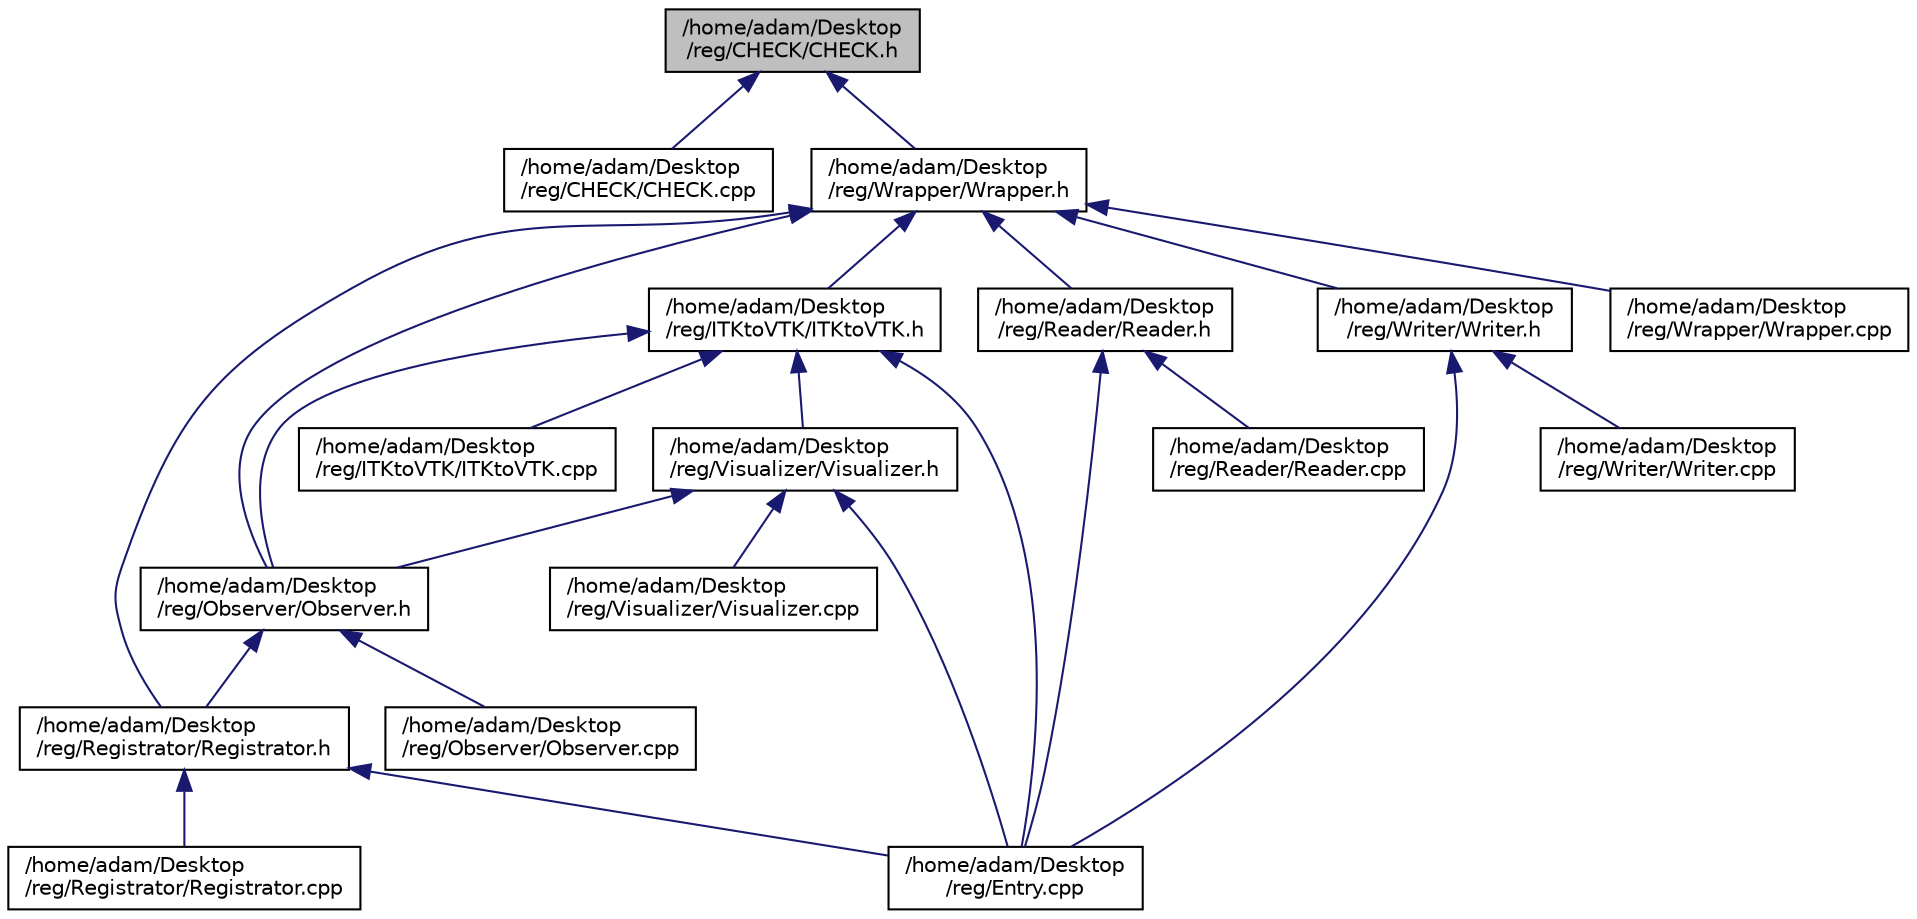digraph "/home/adam/Desktop/reg/CHECK/CHECK.h"
{
  edge [fontname="Helvetica",fontsize="10",labelfontname="Helvetica",labelfontsize="10"];
  node [fontname="Helvetica",fontsize="10",shape=record];
  Node4 [label="/home/adam/Desktop\l/reg/CHECK/CHECK.h",height=0.2,width=0.4,color="black", fillcolor="grey75", style="filled", fontcolor="black"];
  Node4 -> Node5 [dir="back",color="midnightblue",fontsize="10",style="solid"];
  Node5 [label="/home/adam/Desktop\l/reg/CHECK/CHECK.cpp",height=0.2,width=0.4,color="black", fillcolor="white", style="filled",URL="$_c_h_e_c_k_8cpp.html"];
  Node4 -> Node6 [dir="back",color="midnightblue",fontsize="10",style="solid"];
  Node6 [label="/home/adam/Desktop\l/reg/Wrapper/Wrapper.h",height=0.2,width=0.4,color="black", fillcolor="white", style="filled",URL="$_wrapper_8h.html"];
  Node6 -> Node7 [dir="back",color="midnightblue",fontsize="10",style="solid"];
  Node7 [label="/home/adam/Desktop\l/reg/ITKtoVTK/ITKtoVTK.h",height=0.2,width=0.4,color="black", fillcolor="white", style="filled",URL="$_i_t_kto_v_t_k_8h.html"];
  Node7 -> Node8 [dir="back",color="midnightblue",fontsize="10",style="solid"];
  Node8 [label="/home/adam/Desktop\l/reg/Entry.cpp",height=0.2,width=0.4,color="black", fillcolor="white", style="filled",URL="$_entry_8cpp.html"];
  Node7 -> Node9 [dir="back",color="midnightblue",fontsize="10",style="solid"];
  Node9 [label="/home/adam/Desktop\l/reg/ITKtoVTK/ITKtoVTK.cpp",height=0.2,width=0.4,color="black", fillcolor="white", style="filled",URL="$_i_t_kto_v_t_k_8cpp.html"];
  Node7 -> Node10 [dir="back",color="midnightblue",fontsize="10",style="solid"];
  Node10 [label="/home/adam/Desktop\l/reg/Observer/Observer.h",height=0.2,width=0.4,color="black", fillcolor="white", style="filled",URL="$_observer_8h.html"];
  Node10 -> Node11 [dir="back",color="midnightblue",fontsize="10",style="solid"];
  Node11 [label="/home/adam/Desktop\l/reg/Observer/Observer.cpp",height=0.2,width=0.4,color="black", fillcolor="white", style="filled",URL="$_observer_8cpp.html"];
  Node10 -> Node12 [dir="back",color="midnightblue",fontsize="10",style="solid"];
  Node12 [label="/home/adam/Desktop\l/reg/Registrator/Registrator.h",height=0.2,width=0.4,color="black", fillcolor="white", style="filled",URL="$_registrator_8h.html"];
  Node12 -> Node8 [dir="back",color="midnightblue",fontsize="10",style="solid"];
  Node12 -> Node13 [dir="back",color="midnightblue",fontsize="10",style="solid"];
  Node13 [label="/home/adam/Desktop\l/reg/Registrator/Registrator.cpp",height=0.2,width=0.4,color="black", fillcolor="white", style="filled",URL="$_registrator_8cpp.html"];
  Node7 -> Node14 [dir="back",color="midnightblue",fontsize="10",style="solid"];
  Node14 [label="/home/adam/Desktop\l/reg/Visualizer/Visualizer.h",height=0.2,width=0.4,color="black", fillcolor="white", style="filled",URL="$_visualizer_8h.html"];
  Node14 -> Node8 [dir="back",color="midnightblue",fontsize="10",style="solid"];
  Node14 -> Node10 [dir="back",color="midnightblue",fontsize="10",style="solid"];
  Node14 -> Node15 [dir="back",color="midnightblue",fontsize="10",style="solid"];
  Node15 [label="/home/adam/Desktop\l/reg/Visualizer/Visualizer.cpp",height=0.2,width=0.4,color="black", fillcolor="white", style="filled",URL="$_visualizer_8cpp.html"];
  Node6 -> Node10 [dir="back",color="midnightblue",fontsize="10",style="solid"];
  Node6 -> Node16 [dir="back",color="midnightblue",fontsize="10",style="solid"];
  Node16 [label="/home/adam/Desktop\l/reg/Reader/Reader.h",height=0.2,width=0.4,color="black", fillcolor="white", style="filled",URL="$_reader_8h.html"];
  Node16 -> Node8 [dir="back",color="midnightblue",fontsize="10",style="solid"];
  Node16 -> Node17 [dir="back",color="midnightblue",fontsize="10",style="solid"];
  Node17 [label="/home/adam/Desktop\l/reg/Reader/Reader.cpp",height=0.2,width=0.4,color="black", fillcolor="white", style="filled",URL="$_reader_8cpp.html"];
  Node6 -> Node12 [dir="back",color="midnightblue",fontsize="10",style="solid"];
  Node6 -> Node18 [dir="back",color="midnightblue",fontsize="10",style="solid"];
  Node18 [label="/home/adam/Desktop\l/reg/Wrapper/Wrapper.cpp",height=0.2,width=0.4,color="black", fillcolor="white", style="filled",URL="$_wrapper_8cpp.html"];
  Node6 -> Node19 [dir="back",color="midnightblue",fontsize="10",style="solid"];
  Node19 [label="/home/adam/Desktop\l/reg/Writer/Writer.h",height=0.2,width=0.4,color="black", fillcolor="white", style="filled",URL="$_writer_8h.html"];
  Node19 -> Node8 [dir="back",color="midnightblue",fontsize="10",style="solid"];
  Node19 -> Node20 [dir="back",color="midnightblue",fontsize="10",style="solid"];
  Node20 [label="/home/adam/Desktop\l/reg/Writer/Writer.cpp",height=0.2,width=0.4,color="black", fillcolor="white", style="filled",URL="$_writer_8cpp.html"];
}
